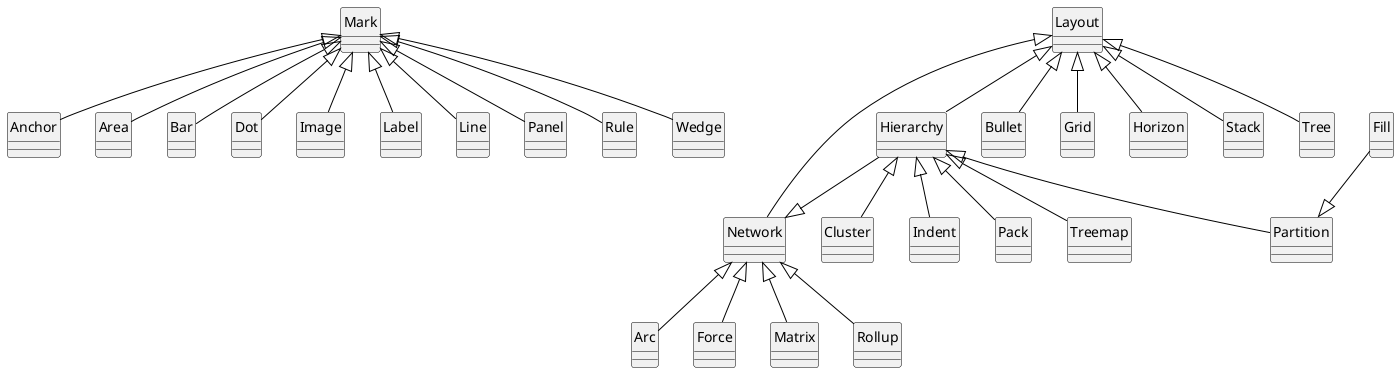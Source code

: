 @startuml

'skinparam monochrome true
'skinparam classBackgroundColor White
skinparam classArrowColor Black
skinparam classBorderColor Black
skinparam stereotypeCBackgroundColor Gray
'hide members
hide circle

class Mark
Mark <|-- Anchor
Mark <|-- Area
Mark <|-- Bar
Mark <|-- Dot
Mark <|-- Image
Mark <|-- Label
Mark <|-- Line
Mark <|-- Panel
Mark <|-- Rule
Mark <|-- Wedge

class Layout
Layout <|-- Hierarchy 
Layout <|-- Network
Layout <|-- Bullet
Layout <|-- Grid
Layout <|-- Horizon
Layout <|-- Stack
Layout <|-- Tree
Hierarchy --|> Network
Hierarchy <|-- Cluster
Hierarchy <|-- Indent
Hierarchy <|-- Pack
Hierarchy <|-- Partition
Hierarchy <|-- Treemap
Network <|-- Arc
Network <|-- Force
Network <|-- Matrix
Network <|-- Rollup
Fill --|> Partition 

@enduml